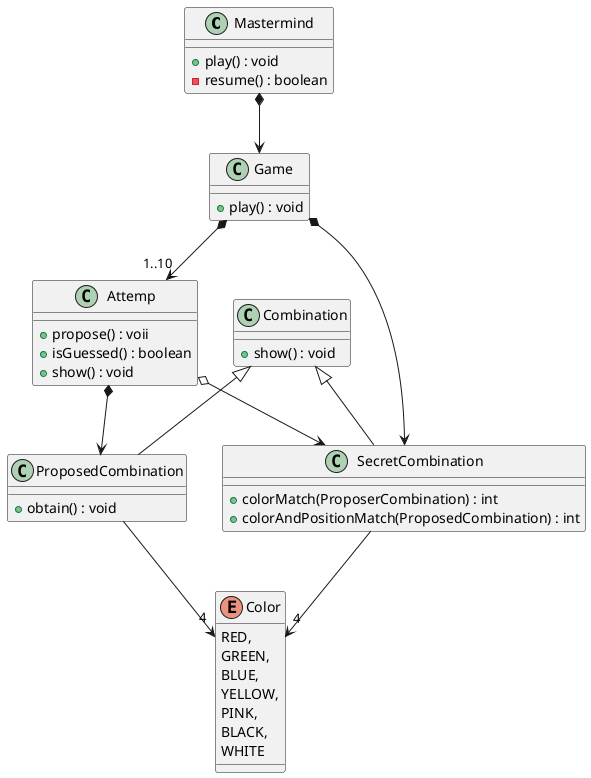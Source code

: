 @startuml
Mastermind *--> Game

class Mastermind {
    + play() : void
    - resume() : boolean
}

class Game {
    + play() : void
}

Game *--> "1..10" Attemp
Game *--> SecretCombination

Attemp *--> ProposedCombination
Attemp o--> SecretCombination

SecretCombination --> "4" Color
ProposedCombination --> "4" Color

Combination <|-- SecretCombination
Combination <|-- ProposedCombination

class Attemp {
    + propose() : voii
    + isGuessed() : boolean
    + show() : void
}

class Combination {
    + show() : void
}

class ProposedCombination {
    + obtain() : void
}

class SecretCombination {
    + colorMatch(ProposerCombination) : int
    + colorAndPositionMatch(ProposedCombination) : int
}

enum Color {
    RED,
    GREEN,
    BLUE,
    YELLOW,
    PINK,
    BLACK,
    WHITE
}
@enduml